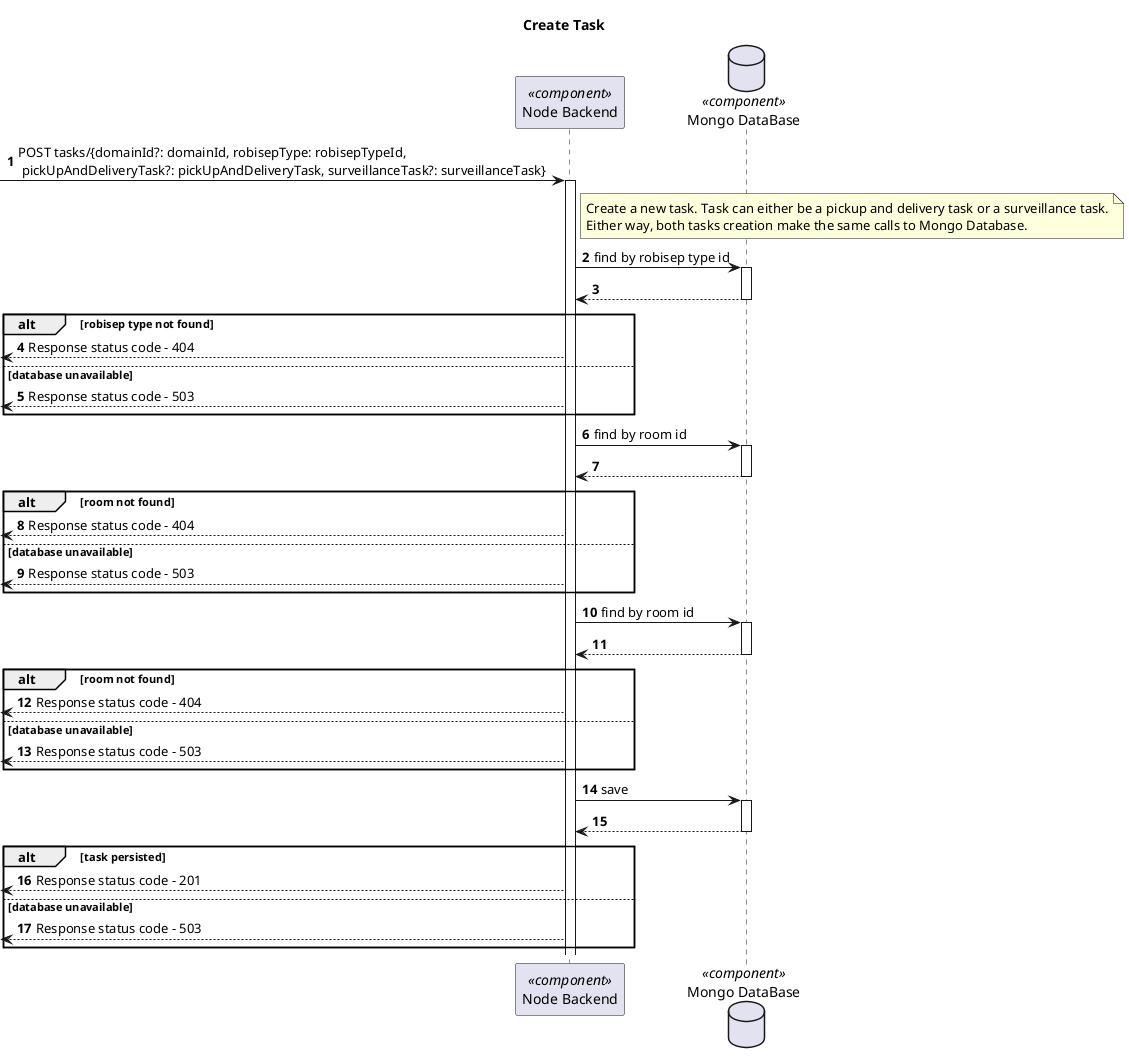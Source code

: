 @startuml Process View - Level 3

autonumber
skinparam packageStyle rect

title Create Task

participant "Node Backend" as BE <<component>>
database "Mongo DataBase" as DB <<component>>

-> BE: POST tasks/{domainId?: domainId, robisepType: robisepTypeId,\n pickUpAndDeliveryTask?: pickUpAndDeliveryTask, surveillanceTask?: surveillanceTask}

note right of BE: Create a new task. Task can either be a pickup and delivery task or a surveillance task.\nEither way, both tasks creation make the same calls to Mongo Database.

'Find by Robisep Type ID'

activate BE

BE -> DB: find by robisep type id

activate DB

DB --> BE:

deactivate DB

alt robisep type not found

  <-- BE: Response status code - 404

else database unavailable

  <-- BE: Response status code - 503

end

'Find by Room ID'

activate BE

BE -> DB: find by room id

activate DB

DB --> BE:

deactivate DB

alt room not found

  <-- BE: Response status code - 404

else database unavailable

  <-- BE: Response status code - 503

end

'Find By Room ID'

activate BE

BE -> DB: find by room id

activate DB

DB --> BE:

deactivate DB

alt room not found

  <-- BE: Response status code - 404

else database unavailable

  <-- BE: Response status code - 503

end


activate BE

BE -> DB: save

activate DB

DB --> BE:

deactivate DB

alt task persisted

  <-- BE: Response status code - 201

else database unavailable

  <-- BE: Response status code - 503

end

@enduml